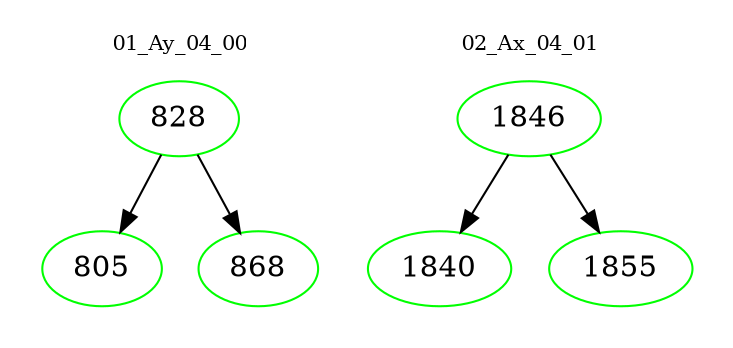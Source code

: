 digraph{
subgraph cluster_0 {
color = white
label = "01_Ay_04_00";
fontsize=10;
T0_828 [label="828", color="green"]
T0_828 -> T0_805 [color="black"]
T0_805 [label="805", color="green"]
T0_828 -> T0_868 [color="black"]
T0_868 [label="868", color="green"]
}
subgraph cluster_1 {
color = white
label = "02_Ax_04_01";
fontsize=10;
T1_1846 [label="1846", color="green"]
T1_1846 -> T1_1840 [color="black"]
T1_1840 [label="1840", color="green"]
T1_1846 -> T1_1855 [color="black"]
T1_1855 [label="1855", color="green"]
}
}
